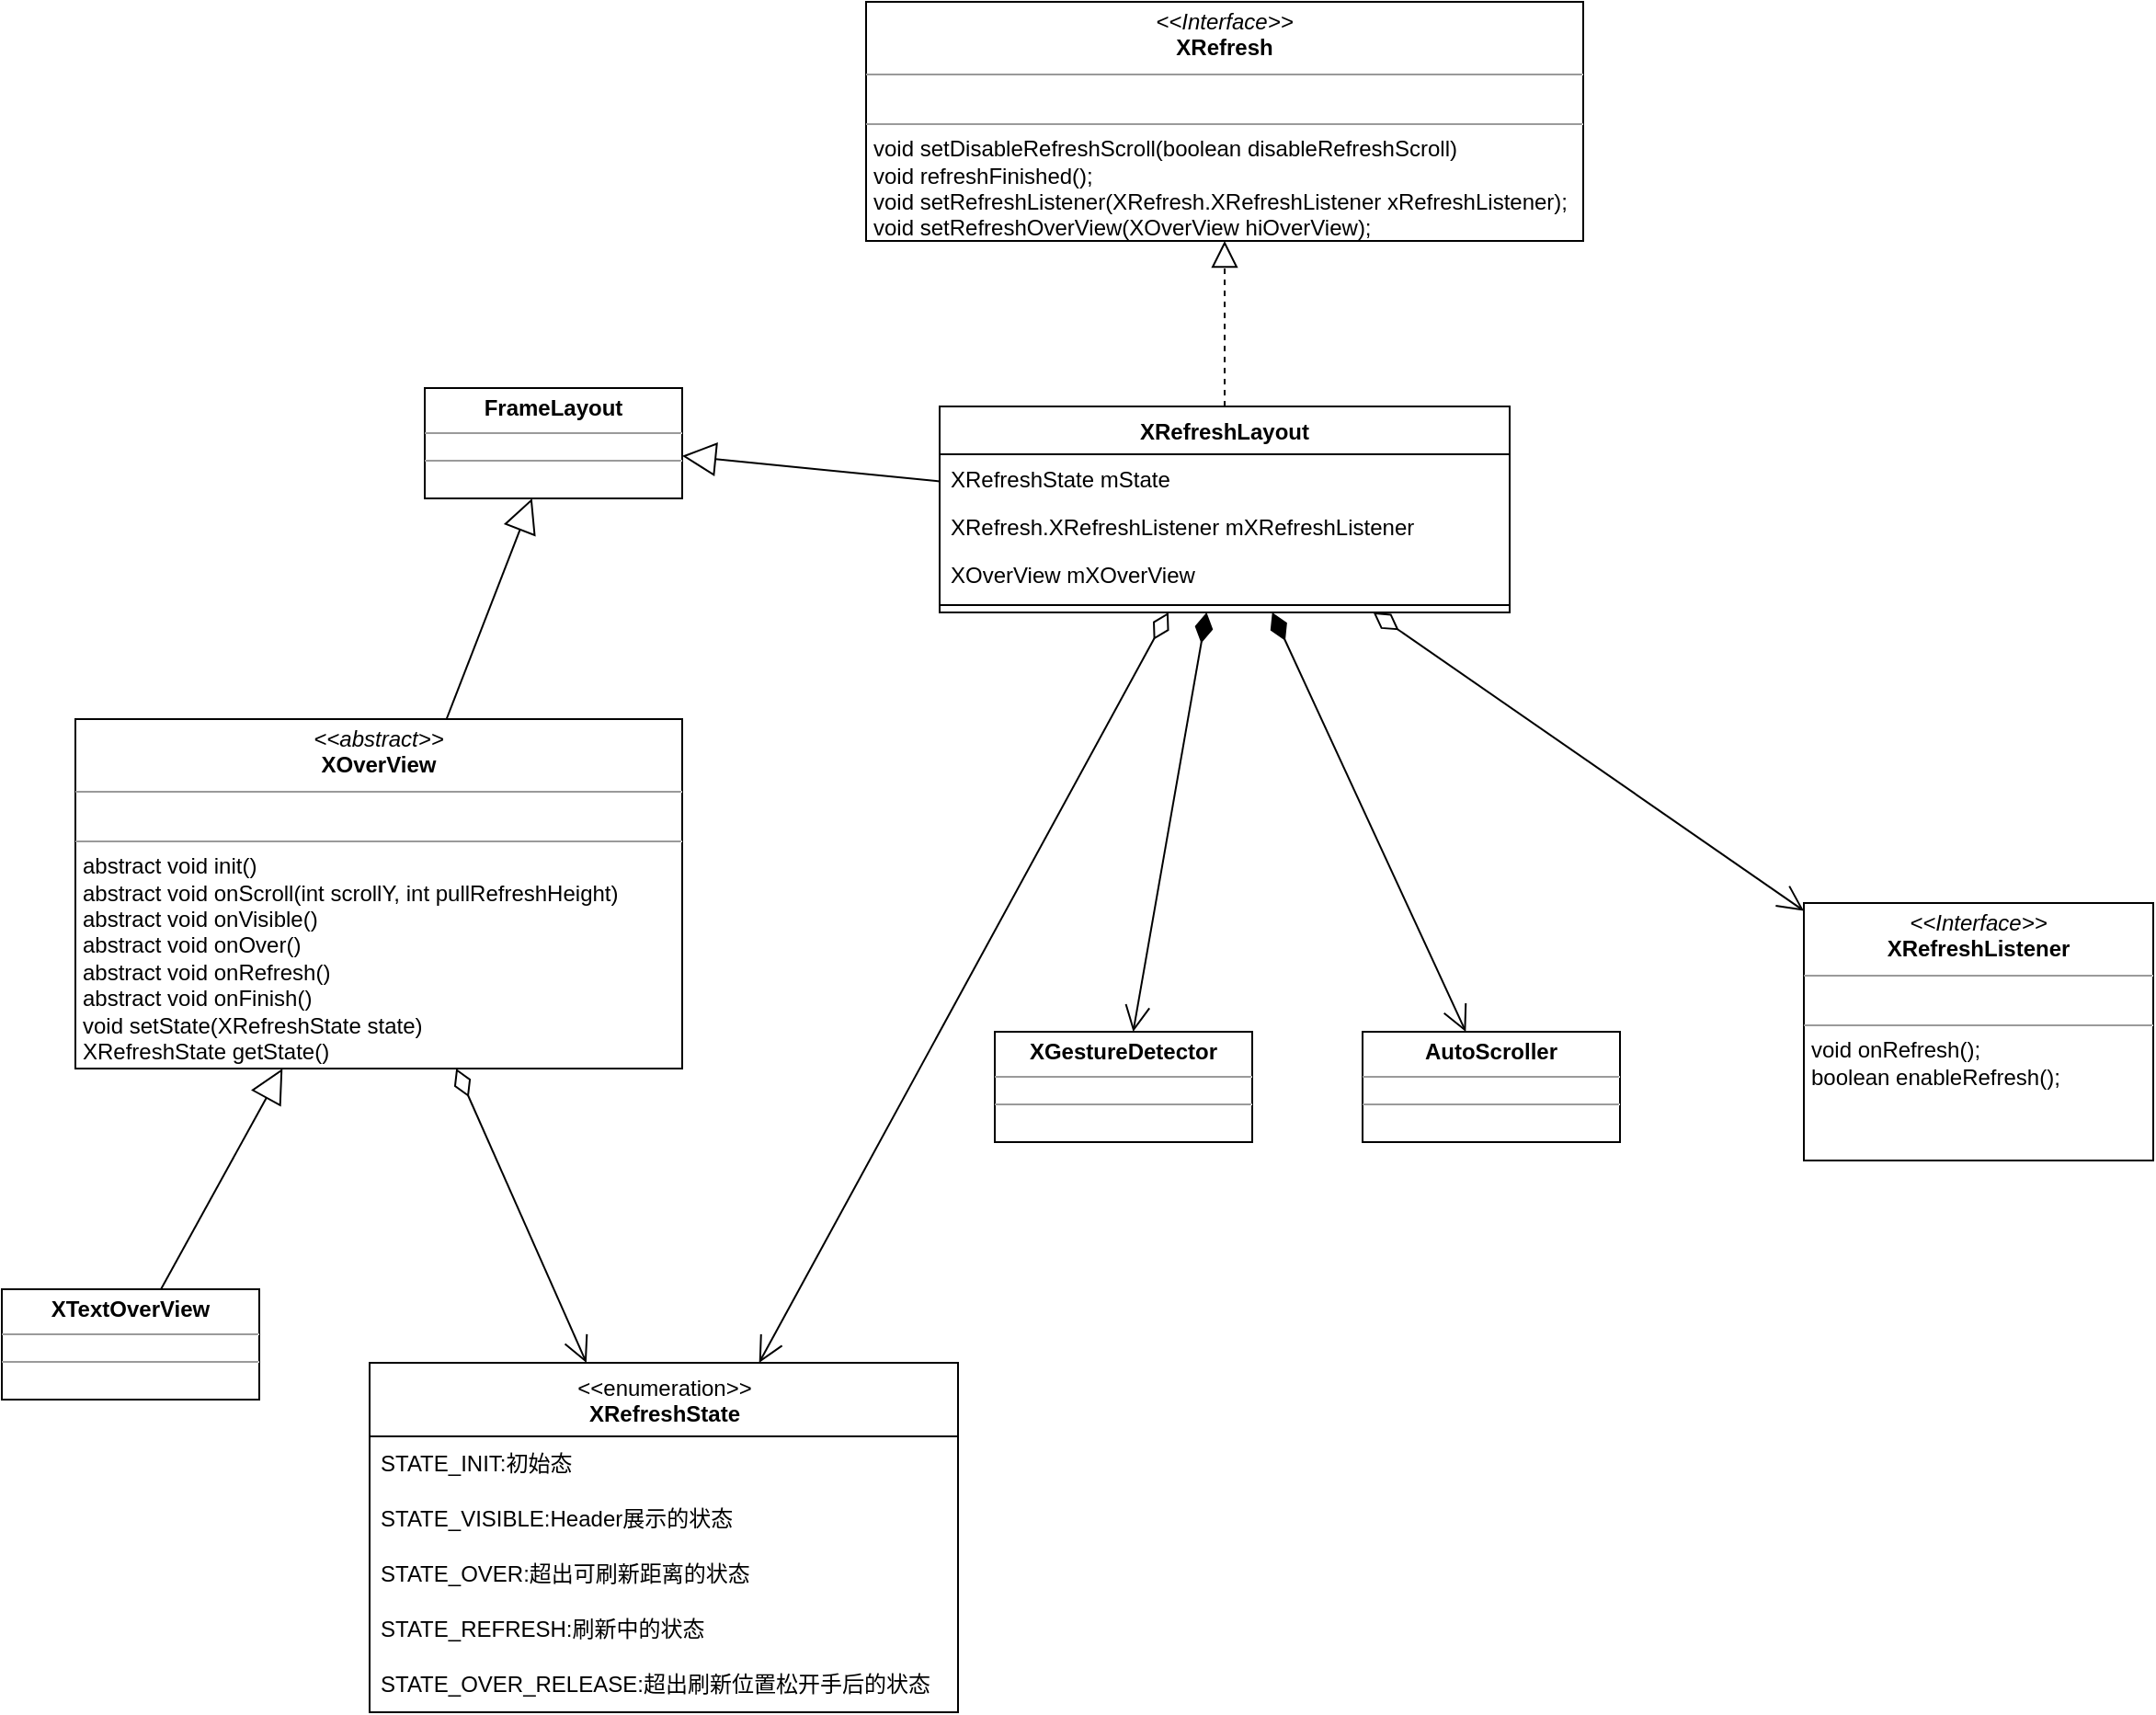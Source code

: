 <mxfile version="13.10.8" type="github">
  <diagram id="jB5Vw-AKAe0gXHLExQAc" name="Page-1">
    <mxGraphModel dx="2031" dy="2258" grid="1" gridSize="10" guides="1" tooltips="1" connect="1" arrows="1" fold="1" page="1" pageScale="1" pageWidth="827" pageHeight="1169" math="0" shadow="0">
      <root>
        <mxCell id="0" />
        <mxCell id="1" parent="0" />
        <mxCell id="ukffUeYoSBcB1woZIWtY-1" value="&lt;p style=&quot;margin: 0px ; margin-top: 4px ; text-align: center&quot;&gt;&lt;i&gt;&amp;lt;&amp;lt;abstract&amp;gt;&amp;gt;&lt;/i&gt;&lt;br&gt;&lt;b&gt;XOverView&lt;/b&gt;&lt;br&gt;&lt;/p&gt;&lt;hr size=&quot;1&quot;&gt;&lt;p style=&quot;margin: 0px ; margin-left: 4px&quot;&gt;&lt;br&gt;&lt;/p&gt;&lt;hr size=&quot;1&quot;&gt;&lt;p style=&quot;margin: 0px ; margin-left: 4px&quot;&gt;abstract void init()&lt;/p&gt;&lt;p style=&quot;margin: 0px ; margin-left: 4px&quot;&gt;abstract void onScroll(int scrollY, int pullRefreshHeight)&lt;/p&gt;&lt;p style=&quot;margin: 0px ; margin-left: 4px&quot;&gt;abstract void onVisible()&lt;br&gt;&lt;/p&gt;&lt;p style=&quot;margin: 0px ; margin-left: 4px&quot;&gt;abstract void onOver()&lt;br&gt;&lt;/p&gt;&lt;p style=&quot;margin: 0px ; margin-left: 4px&quot;&gt;abstract void onRefresh()&lt;br&gt;&lt;/p&gt;&lt;p style=&quot;margin: 0px ; margin-left: 4px&quot;&gt;abstract void onFinish()&lt;br&gt;&lt;/p&gt;&lt;p style=&quot;margin: 0px ; margin-left: 4px&quot;&gt;void setState(XRefreshState state)&lt;br&gt;&lt;/p&gt;&lt;p style=&quot;margin: 0px ; margin-left: 4px&quot;&gt;XRefreshState getState()&lt;br&gt;&lt;/p&gt;&lt;p style=&quot;margin: 0px ; margin-left: 4px&quot;&gt;&lt;br&gt;&lt;/p&gt;" style="verticalAlign=top;align=left;overflow=fill;fontSize=12;fontFamily=Helvetica;html=1;" vertex="1" parent="1">
          <mxGeometry x="330" y="360" width="330" height="190" as="geometry" />
        </mxCell>
        <mxCell id="ukffUeYoSBcB1woZIWtY-6" value="" style="endArrow=block;endSize=16;endFill=0;html=1;" edge="1" parent="1" source="ukffUeYoSBcB1woZIWtY-30" target="ukffUeYoSBcB1woZIWtY-1">
          <mxGeometry width="160" relative="1" as="geometry">
            <mxPoint x="346.91" y="650" as="sourcePoint" />
            <mxPoint x="250" y="600" as="targetPoint" />
          </mxGeometry>
        </mxCell>
        <mxCell id="ukffUeYoSBcB1woZIWtY-7" value="&amp;lt;&amp;lt;enumeration&amp;gt;&amp;gt;&lt;br&gt;&lt;b&gt;XRefreshState&lt;/b&gt;" style="swimlane;fontStyle=0;align=center;verticalAlign=top;childLayout=stackLayout;horizontal=1;startSize=40;horizontalStack=0;resizeParent=1;resizeParentMax=0;resizeLast=0;collapsible=0;marginBottom=0;html=1;" vertex="1" parent="1">
          <mxGeometry x="490" y="710" width="320" height="190" as="geometry" />
        </mxCell>
        <mxCell id="ukffUeYoSBcB1woZIWtY-8" value="STATE_INIT:初始态" style="text;html=1;strokeColor=none;fillColor=none;align=left;verticalAlign=middle;spacingLeft=4;spacingRight=4;overflow=hidden;rotatable=0;points=[[0,0.5],[1,0.5]];portConstraint=eastwest;" vertex="1" parent="ukffUeYoSBcB1woZIWtY-7">
          <mxGeometry y="40" width="320" height="30" as="geometry" />
        </mxCell>
        <mxCell id="ukffUeYoSBcB1woZIWtY-9" value="STATE_VISIBLE:Header展示的状态" style="text;html=1;strokeColor=none;fillColor=none;align=left;verticalAlign=middle;spacingLeft=4;spacingRight=4;overflow=hidden;rotatable=0;points=[[0,0.5],[1,0.5]];portConstraint=eastwest;" vertex="1" parent="ukffUeYoSBcB1woZIWtY-7">
          <mxGeometry y="70" width="320" height="30" as="geometry" />
        </mxCell>
        <mxCell id="ukffUeYoSBcB1woZIWtY-10" value="STATE_OVER:超出可刷新距离的状态" style="text;html=1;strokeColor=none;fillColor=none;align=left;verticalAlign=middle;spacingLeft=4;spacingRight=4;overflow=hidden;rotatable=0;points=[[0,0.5],[1,0.5]];portConstraint=eastwest;" vertex="1" parent="ukffUeYoSBcB1woZIWtY-7">
          <mxGeometry y="100" width="320" height="30" as="geometry" />
        </mxCell>
        <mxCell id="ukffUeYoSBcB1woZIWtY-11" value="STATE_REFRESH:刷新中的状态" style="text;html=1;strokeColor=none;fillColor=none;align=left;verticalAlign=middle;spacingLeft=4;spacingRight=4;overflow=hidden;rotatable=0;points=[[0,0.5],[1,0.5]];portConstraint=eastwest;" vertex="1" parent="ukffUeYoSBcB1woZIWtY-7">
          <mxGeometry y="130" width="320" height="30" as="geometry" />
        </mxCell>
        <mxCell id="ukffUeYoSBcB1woZIWtY-12" value="STATE_OVER_RELEASE:超出刷新位置松开手后的状态" style="text;html=1;strokeColor=none;fillColor=none;align=left;verticalAlign=middle;spacingLeft=4;spacingRight=4;overflow=hidden;rotatable=0;points=[[0,0.5],[1,0.5]];portConstraint=eastwest;" vertex="1" parent="ukffUeYoSBcB1woZIWtY-7">
          <mxGeometry y="160" width="320" height="30" as="geometry" />
        </mxCell>
        <mxCell id="ukffUeYoSBcB1woZIWtY-16" value="" style="endArrow=open;html=1;endSize=12;startArrow=diamondThin;startSize=14;startFill=0;align=left;verticalAlign=bottom;" edge="1" parent="1" source="ukffUeYoSBcB1woZIWtY-1" target="ukffUeYoSBcB1woZIWtY-7">
          <mxGeometry x="-1" y="3" relative="1" as="geometry">
            <mxPoint x="570" y="630" as="sourcePoint" />
            <mxPoint x="730" y="630" as="targetPoint" />
          </mxGeometry>
        </mxCell>
        <mxCell id="ukffUeYoSBcB1woZIWtY-17" value="XRefreshLayout" style="swimlane;fontStyle=1;align=center;verticalAlign=top;childLayout=stackLayout;horizontal=1;startSize=26;horizontalStack=0;resizeParent=1;resizeParentMax=0;resizeLast=0;collapsible=1;marginBottom=0;" vertex="1" parent="1">
          <mxGeometry x="800" y="190" width="310" height="112" as="geometry" />
        </mxCell>
        <mxCell id="ukffUeYoSBcB1woZIWtY-18" value="XRefreshState mState" style="text;strokeColor=none;fillColor=none;align=left;verticalAlign=top;spacingLeft=4;spacingRight=4;overflow=hidden;rotatable=0;points=[[0,0.5],[1,0.5]];portConstraint=eastwest;" vertex="1" parent="ukffUeYoSBcB1woZIWtY-17">
          <mxGeometry y="26" width="310" height="26" as="geometry" />
        </mxCell>
        <mxCell id="ukffUeYoSBcB1woZIWtY-21" value="XRefresh.XRefreshListener mXRefreshListener" style="text;strokeColor=none;fillColor=none;align=left;verticalAlign=top;spacingLeft=4;spacingRight=4;overflow=hidden;rotatable=0;points=[[0,0.5],[1,0.5]];portConstraint=eastwest;" vertex="1" parent="ukffUeYoSBcB1woZIWtY-17">
          <mxGeometry y="52" width="310" height="26" as="geometry" />
        </mxCell>
        <mxCell id="ukffUeYoSBcB1woZIWtY-22" value="XOverView mXOverView" style="text;strokeColor=none;fillColor=none;align=left;verticalAlign=top;spacingLeft=4;spacingRight=4;overflow=hidden;rotatable=0;points=[[0,0.5],[1,0.5]];portConstraint=eastwest;" vertex="1" parent="ukffUeYoSBcB1woZIWtY-17">
          <mxGeometry y="78" width="310" height="26" as="geometry" />
        </mxCell>
        <mxCell id="ukffUeYoSBcB1woZIWtY-19" value="" style="line;strokeWidth=1;fillColor=none;align=left;verticalAlign=middle;spacingTop=-1;spacingLeft=3;spacingRight=3;rotatable=0;labelPosition=right;points=[];portConstraint=eastwest;" vertex="1" parent="ukffUeYoSBcB1woZIWtY-17">
          <mxGeometry y="104" width="310" height="8" as="geometry" />
        </mxCell>
        <mxCell id="ukffUeYoSBcB1woZIWtY-23" value="" style="endArrow=open;html=1;endSize=12;startArrow=diamondThin;startSize=14;startFill=0;align=left;verticalAlign=bottom;" edge="1" parent="1" source="ukffUeYoSBcB1woZIWtY-17" target="ukffUeYoSBcB1woZIWtY-7">
          <mxGeometry x="-1" y="3" relative="1" as="geometry">
            <mxPoint x="780" y="480" as="sourcePoint" />
            <mxPoint x="930" y="480" as="targetPoint" />
          </mxGeometry>
        </mxCell>
        <mxCell id="ukffUeYoSBcB1woZIWtY-29" value="&lt;p style=&quot;margin: 0px ; margin-top: 4px ; text-align: center&quot;&gt;&lt;b&gt;XGestureDetector&lt;/b&gt;&lt;br&gt;&lt;/p&gt;&lt;hr size=&quot;1&quot;&gt;&lt;div style=&quot;height: 2px&quot;&gt;&lt;/div&gt;&lt;hr size=&quot;1&quot;&gt;&lt;div style=&quot;height: 2px&quot;&gt;&lt;/div&gt;" style="verticalAlign=top;align=left;overflow=fill;fontSize=12;fontFamily=Helvetica;html=1;" vertex="1" parent="1">
          <mxGeometry x="830" y="530" width="140" height="60" as="geometry" />
        </mxCell>
        <mxCell id="ukffUeYoSBcB1woZIWtY-30" value="&lt;p style=&quot;margin: 0px ; margin-top: 4px ; text-align: center&quot;&gt;&lt;b&gt;XTextOverView&lt;/b&gt;&lt;br&gt;&lt;/p&gt;&lt;hr size=&quot;1&quot;&gt;&lt;div style=&quot;height: 2px&quot;&gt;&lt;/div&gt;&lt;hr size=&quot;1&quot;&gt;&lt;div style=&quot;height: 2px&quot;&gt;&lt;/div&gt;" style="verticalAlign=top;align=left;overflow=fill;fontSize=12;fontFamily=Helvetica;html=1;" vertex="1" parent="1">
          <mxGeometry x="290" y="670" width="140" height="60" as="geometry" />
        </mxCell>
        <mxCell id="ukffUeYoSBcB1woZIWtY-31" value="" style="endArrow=open;html=1;endSize=12;startArrow=diamondThin;startSize=14;startFill=1;align=left;verticalAlign=bottom;" edge="1" parent="1" source="ukffUeYoSBcB1woZIWtY-17" target="ukffUeYoSBcB1woZIWtY-29">
          <mxGeometry x="-1" y="3" relative="1" as="geometry">
            <mxPoint x="910" y="450" as="sourcePoint" />
            <mxPoint x="1070" y="450" as="targetPoint" />
          </mxGeometry>
        </mxCell>
        <mxCell id="ukffUeYoSBcB1woZIWtY-32" value="&lt;p style=&quot;margin: 0px ; margin-top: 4px ; text-align: center&quot;&gt;&lt;b&gt;AutoScroller&lt;/b&gt;&lt;br&gt;&lt;/p&gt;&lt;hr size=&quot;1&quot;&gt;&lt;div style=&quot;height: 2px&quot;&gt;&lt;/div&gt;&lt;hr size=&quot;1&quot;&gt;&lt;div style=&quot;height: 2px&quot;&gt;&lt;/div&gt;" style="verticalAlign=top;align=left;overflow=fill;fontSize=12;fontFamily=Helvetica;html=1;" vertex="1" parent="1">
          <mxGeometry x="1030" y="530" width="140" height="60" as="geometry" />
        </mxCell>
        <mxCell id="ukffUeYoSBcB1woZIWtY-33" value="" style="endArrow=open;html=1;endSize=12;startArrow=diamondThin;startSize=14;startFill=1;align=left;verticalAlign=bottom;" edge="1" parent="1" source="ukffUeYoSBcB1woZIWtY-17" target="ukffUeYoSBcB1woZIWtY-32">
          <mxGeometry x="-1" y="3" relative="1" as="geometry">
            <mxPoint x="1080" y="430" as="sourcePoint" />
            <mxPoint x="1240" y="430" as="targetPoint" />
          </mxGeometry>
        </mxCell>
        <mxCell id="ukffUeYoSBcB1woZIWtY-34" value="&lt;p style=&quot;margin: 0px ; margin-top: 4px ; text-align: center&quot;&gt;&lt;i&gt;&amp;lt;&amp;lt;Interface&amp;gt;&amp;gt;&lt;/i&gt;&lt;br&gt;&lt;b&gt;XRefreshListener&lt;/b&gt;&lt;br&gt;&lt;/p&gt;&lt;hr size=&quot;1&quot;&gt;&lt;p style=&quot;margin: 0px ; margin-left: 4px&quot;&gt;&lt;br&gt;&lt;/p&gt;&lt;hr size=&quot;1&quot;&gt;&lt;p style=&quot;margin: 0px ; margin-left: 4px&quot;&gt;void onRefresh();&lt;br&gt;boolean enableRefresh();&lt;/p&gt;" style="verticalAlign=top;align=left;overflow=fill;fontSize=12;fontFamily=Helvetica;html=1;" vertex="1" parent="1">
          <mxGeometry x="1270" y="460" width="190" height="140" as="geometry" />
        </mxCell>
        <mxCell id="ukffUeYoSBcB1woZIWtY-35" value="" style="endArrow=open;html=1;endSize=12;startArrow=diamondThin;startSize=14;startFill=0;align=left;verticalAlign=bottom;" edge="1" parent="1" source="ukffUeYoSBcB1woZIWtY-17" target="ukffUeYoSBcB1woZIWtY-34">
          <mxGeometry x="-1" y="3" relative="1" as="geometry">
            <mxPoint x="1020" y="340" as="sourcePoint" />
            <mxPoint x="1180" y="340" as="targetPoint" />
          </mxGeometry>
        </mxCell>
        <mxCell id="ukffUeYoSBcB1woZIWtY-36" value="&lt;p style=&quot;margin: 0px ; margin-top: 4px ; text-align: center&quot;&gt;&lt;i&gt;&amp;lt;&amp;lt;Interface&amp;gt;&amp;gt;&lt;/i&gt;&lt;br&gt;&lt;b&gt;XRefresh&lt;/b&gt;&lt;br&gt;&lt;/p&gt;&lt;hr size=&quot;1&quot;&gt;&lt;p style=&quot;margin: 0px ; margin-left: 4px&quot;&gt;&lt;br&gt;&lt;/p&gt;&lt;hr size=&quot;1&quot;&gt;&lt;p style=&quot;margin: 0px ; margin-left: 4px&quot;&gt;void setDisableRefreshScroll(boolean disableRefreshScroll)&lt;br&gt;void refreshFinished();&lt;/p&gt;&lt;p style=&quot;margin: 0px ; margin-left: 4px&quot;&gt;void setRefreshListener(XRefresh.XRefreshListener xRefreshListener);&lt;br&gt;&lt;/p&gt;&lt;p style=&quot;margin: 0px ; margin-left: 4px&quot;&gt;void setRefreshOverView(XOverView hiOverView);&lt;br&gt;&lt;/p&gt;" style="verticalAlign=top;align=left;overflow=fill;fontSize=12;fontFamily=Helvetica;html=1;" vertex="1" parent="1">
          <mxGeometry x="760" y="-30" width="390" height="130" as="geometry" />
        </mxCell>
        <mxCell id="ukffUeYoSBcB1woZIWtY-37" value="" style="endArrow=block;dashed=1;endFill=0;endSize=12;html=1;" edge="1" parent="1" source="ukffUeYoSBcB1woZIWtY-17" target="ukffUeYoSBcB1woZIWtY-36">
          <mxGeometry width="160" relative="1" as="geometry">
            <mxPoint x="580" y="250" as="sourcePoint" />
            <mxPoint x="740" y="250" as="targetPoint" />
          </mxGeometry>
        </mxCell>
        <mxCell id="ukffUeYoSBcB1woZIWtY-38" value="&lt;p style=&quot;margin: 0px ; margin-top: 4px ; text-align: center&quot;&gt;&lt;b&gt;FrameLayout&lt;/b&gt;&lt;br&gt;&lt;/p&gt;&lt;hr size=&quot;1&quot;&gt;&lt;div style=&quot;height: 2px&quot;&gt;&lt;/div&gt;&lt;hr size=&quot;1&quot;&gt;&lt;div style=&quot;height: 2px&quot;&gt;&lt;/div&gt;" style="verticalAlign=top;align=left;overflow=fill;fontSize=12;fontFamily=Helvetica;html=1;" vertex="1" parent="1">
          <mxGeometry x="520" y="180" width="140" height="60" as="geometry" />
        </mxCell>
        <mxCell id="ukffUeYoSBcB1woZIWtY-39" value="" style="endArrow=block;endSize=16;endFill=0;html=1;" edge="1" parent="1" source="ukffUeYoSBcB1woZIWtY-1" target="ukffUeYoSBcB1woZIWtY-38">
          <mxGeometry width="160" relative="1" as="geometry">
            <mxPoint x="420" y="290" as="sourcePoint" />
            <mxPoint x="580" y="290" as="targetPoint" />
          </mxGeometry>
        </mxCell>
        <mxCell id="ukffUeYoSBcB1woZIWtY-40" value="" style="endArrow=block;endSize=16;endFill=0;html=1;" edge="1" parent="1" source="ukffUeYoSBcB1woZIWtY-17" target="ukffUeYoSBcB1woZIWtY-38">
          <mxGeometry width="160" relative="1" as="geometry">
            <mxPoint x="600" y="290" as="sourcePoint" />
            <mxPoint x="760" y="290" as="targetPoint" />
          </mxGeometry>
        </mxCell>
      </root>
    </mxGraphModel>
  </diagram>
</mxfile>
